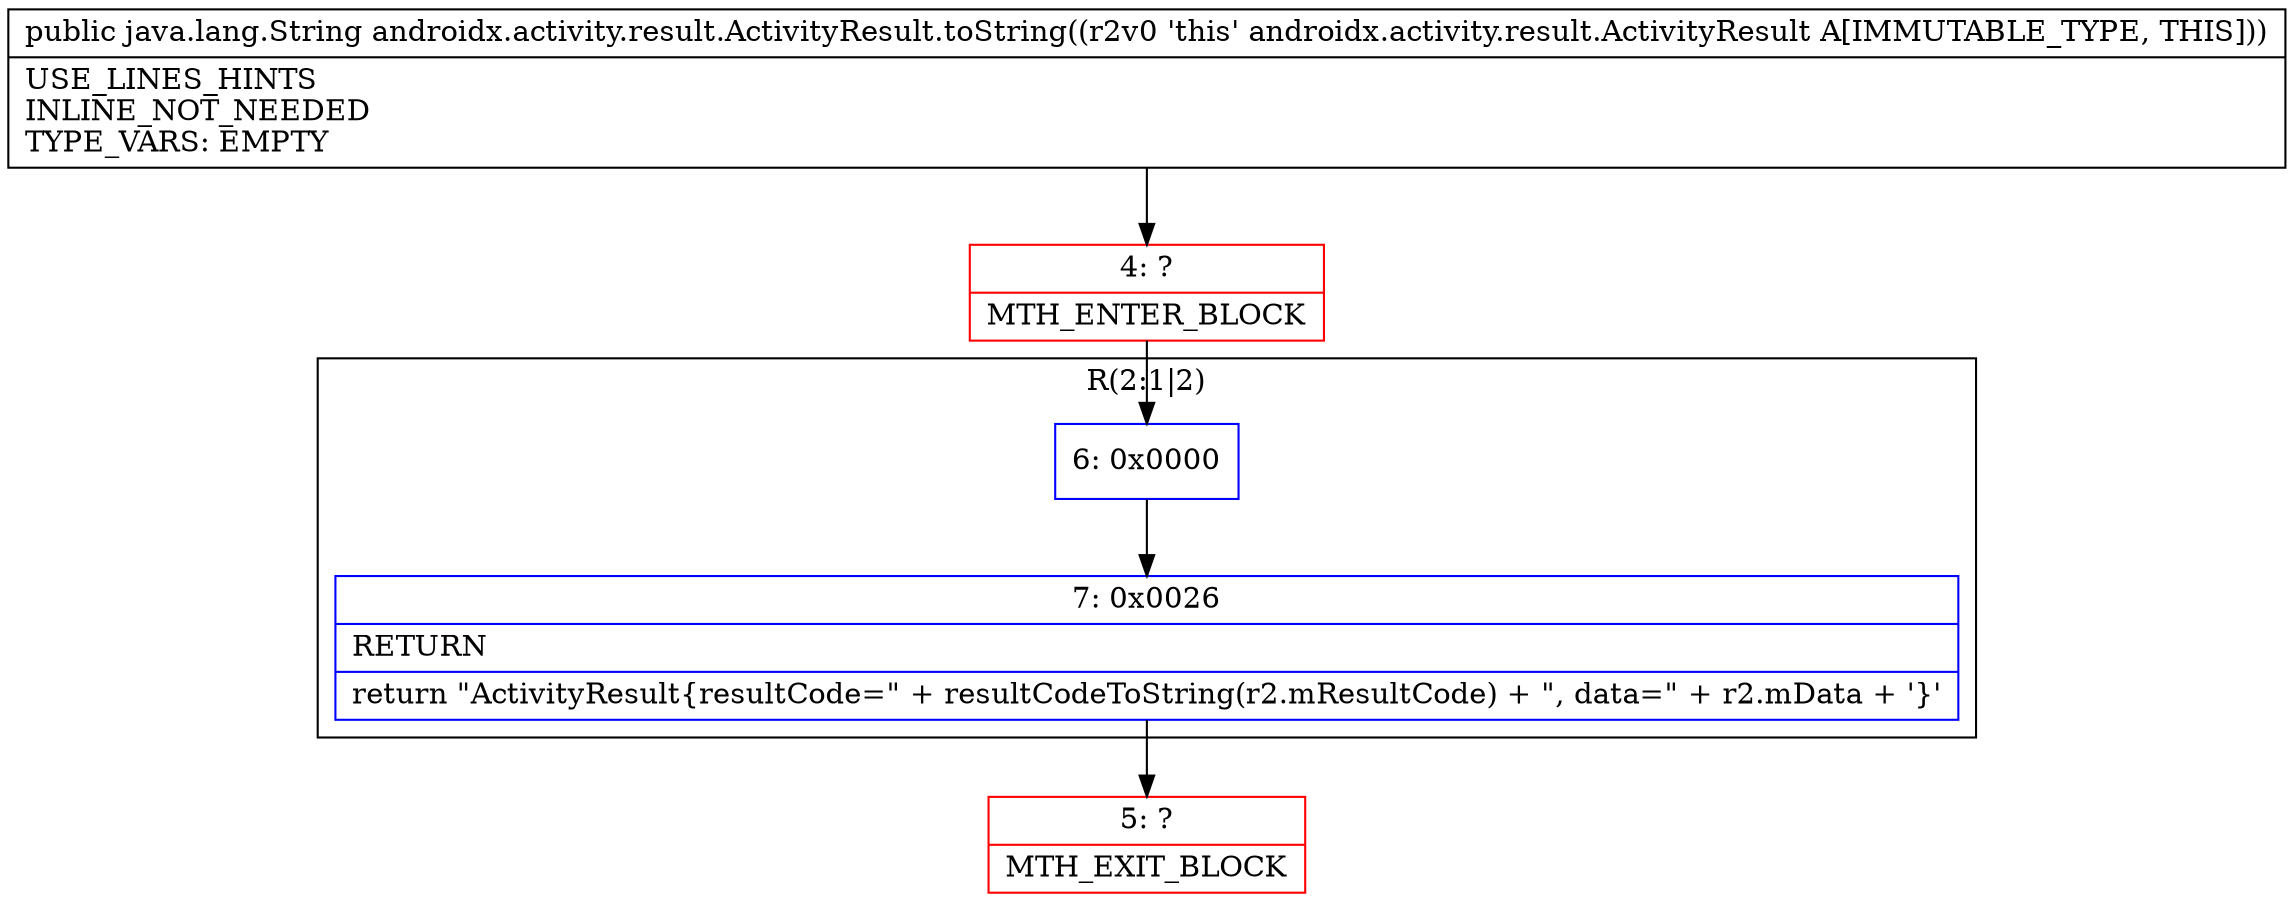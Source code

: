 digraph "CFG forandroidx.activity.result.ActivityResult.toString()Ljava\/lang\/String;" {
subgraph cluster_Region_410680873 {
label = "R(2:1|2)";
node [shape=record,color=blue];
Node_6 [shape=record,label="{6\:\ 0x0000}"];
Node_7 [shape=record,label="{7\:\ 0x0026|RETURN\l|return \"ActivityResult\{resultCode=\" + resultCodeToString(r2.mResultCode) + \", data=\" + r2.mData + '\}'\l}"];
}
Node_4 [shape=record,color=red,label="{4\:\ ?|MTH_ENTER_BLOCK\l}"];
Node_5 [shape=record,color=red,label="{5\:\ ?|MTH_EXIT_BLOCK\l}"];
MethodNode[shape=record,label="{public java.lang.String androidx.activity.result.ActivityResult.toString((r2v0 'this' androidx.activity.result.ActivityResult A[IMMUTABLE_TYPE, THIS]))  | USE_LINES_HINTS\lINLINE_NOT_NEEDED\lTYPE_VARS: EMPTY\l}"];
MethodNode -> Node_4;Node_6 -> Node_7;
Node_7 -> Node_5;
Node_4 -> Node_6;
}

